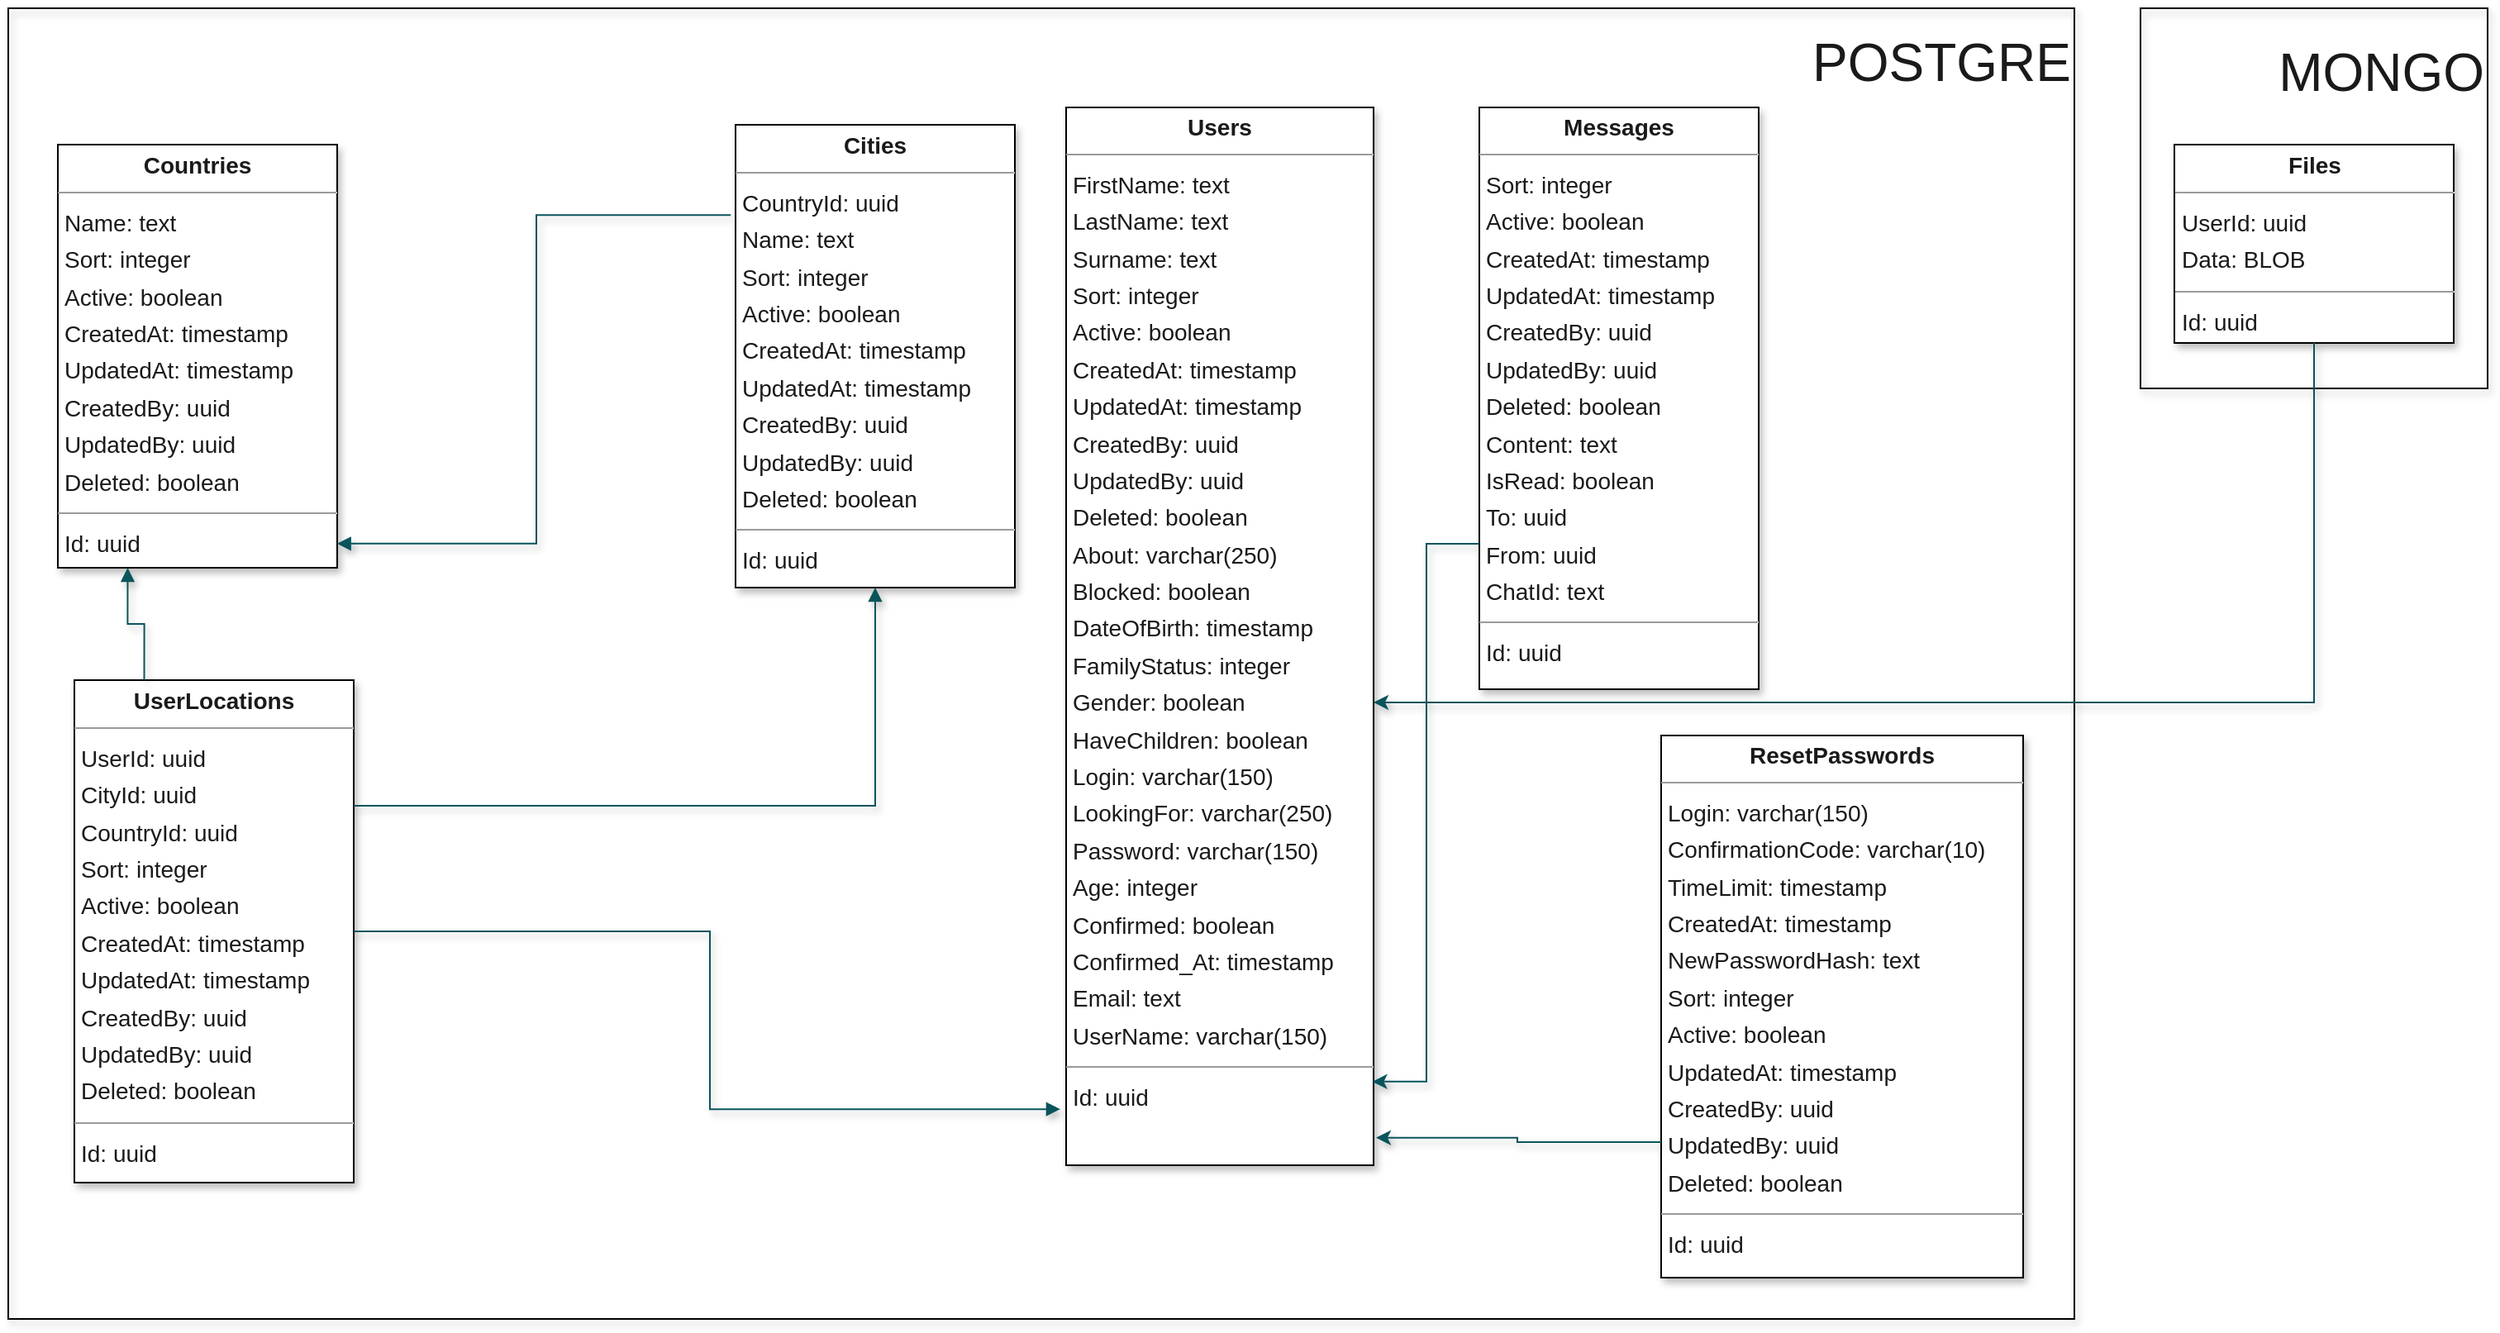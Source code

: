 <mxfile version="20.5.3" type="embed"><diagram id="6AfEMQ4Ep0SOP-dVFCFz" name="Page-1"><mxGraphModel dx="2400" dy="1842" grid="1" gridSize="10" guides="1" tooltips="1" connect="1" arrows="1" fold="1" page="0" pageScale="1" pageWidth="850" pageHeight="1100" background="#ffffff" math="0" shadow="0"><root><mxCell id="0"/><mxCell id="1" parent="0"/><mxCell id="17" value="MONGO&lt;br&gt;&lt;br&gt;&lt;br&gt;&lt;br&gt;&lt;br&gt;" style="rounded=0;whiteSpace=wrap;html=1;strokeColor=#000000;fontSize=32;fontColor=#1A1A1A;fillColor=none;align=right;shadow=1;" vertex="1" parent="1"><mxGeometry x="970" y="-120" width="210" height="230" as="geometry"/></mxCell><mxCell id="16" value="&lt;div style=&quot;text-align: justify;&quot;&gt;&lt;span style=&quot;font-size: 32px; background-color: initial;&quot;&gt;POSTGRE&lt;/span&gt;&lt;/div&gt;&lt;div style=&quot;text-align: justify;&quot;&gt;&lt;span style=&quot;font-size: 32px; background-color: initial;&quot;&gt;&lt;br&gt;&lt;/span&gt;&lt;/div&gt;&lt;div style=&quot;text-align: justify;&quot;&gt;&lt;span style=&quot;font-size: 32px; background-color: initial;&quot;&gt;&lt;br&gt;&lt;/span&gt;&lt;/div&gt;&lt;div style=&quot;text-align: justify;&quot;&gt;&lt;span style=&quot;font-size: 32px; background-color: initial;&quot;&gt;&lt;br&gt;&lt;/span&gt;&lt;/div&gt;&lt;div style=&quot;text-align: justify;&quot;&gt;&lt;span style=&quot;font-size: 32px; background-color: initial;&quot;&gt;&lt;br&gt;&lt;/span&gt;&lt;/div&gt;&lt;div style=&quot;text-align: justify;&quot;&gt;&lt;span style=&quot;font-size: 32px; background-color: initial;&quot;&gt;&lt;br&gt;&lt;/span&gt;&lt;/div&gt;&lt;div style=&quot;text-align: justify;&quot;&gt;&lt;span style=&quot;font-size: 32px; background-color: initial;&quot;&gt;&lt;br&gt;&lt;/span&gt;&lt;/div&gt;&lt;div style=&quot;text-align: justify;&quot;&gt;&lt;span style=&quot;font-size: 32px; background-color: initial;&quot;&gt;&lt;br&gt;&lt;/span&gt;&lt;/div&gt;&lt;div style=&quot;text-align: justify;&quot;&gt;&lt;span style=&quot;font-size: 32px; background-color: initial;&quot;&gt;&lt;br&gt;&lt;/span&gt;&lt;/div&gt;&lt;div style=&quot;text-align: justify;&quot;&gt;&lt;span style=&quot;font-size: 32px; background-color: initial;&quot;&gt;&lt;br&gt;&lt;/span&gt;&lt;/div&gt;&lt;div style=&quot;text-align: justify;&quot;&gt;&lt;span style=&quot;font-size: 32px; background-color: initial;&quot;&gt;&lt;br&gt;&lt;/span&gt;&lt;/div&gt;&lt;div style=&quot;text-align: justify;&quot;&gt;&lt;span style=&quot;font-size: 32px; background-color: initial;&quot;&gt;&lt;br&gt;&lt;/span&gt;&lt;/div&gt;&lt;div style=&quot;text-align: justify;&quot;&gt;&lt;span style=&quot;font-size: 32px; background-color: initial;&quot;&gt;&lt;br&gt;&lt;/span&gt;&lt;/div&gt;&lt;div style=&quot;text-align: justify;&quot;&gt;&lt;span style=&quot;font-size: 32px; background-color: initial;&quot;&gt;&lt;br&gt;&lt;/span&gt;&lt;/div&gt;&lt;div style=&quot;text-align: justify;&quot;&gt;&lt;span style=&quot;font-size: 32px; background-color: initial;&quot;&gt;&lt;br&gt;&lt;/span&gt;&lt;/div&gt;&lt;div style=&quot;text-align: justify;&quot;&gt;&lt;span style=&quot;font-size: 32px; background-color: initial;&quot;&gt;&lt;br&gt;&lt;/span&gt;&lt;/div&gt;&lt;div style=&quot;text-align: justify;&quot;&gt;&lt;span style=&quot;font-size: 32px; background-color: initial;&quot;&gt;&lt;br&gt;&lt;/span&gt;&lt;/div&gt;&lt;div style=&quot;text-align: justify;&quot;&gt;&lt;span style=&quot;font-size: 32px; background-color: initial;&quot;&gt;&lt;br&gt;&lt;/span&gt;&lt;/div&gt;&lt;div style=&quot;text-align: justify;&quot;&gt;&lt;span style=&quot;font-size: 32px; background-color: initial;&quot;&gt;&lt;br&gt;&lt;/span&gt;&lt;/div&gt;&lt;div style=&quot;text-align: justify;&quot;&gt;&lt;span style=&quot;font-size: 32px; background-color: initial;&quot;&gt;&lt;br&gt;&lt;/span&gt;&lt;/div&gt;" style="rounded=0;whiteSpace=wrap;html=1;strokeColor=#000000;fontColor=#1A1A1A;fillColor=none;align=right;shadow=1;" vertex="1" parent="1"><mxGeometry x="-320" y="-120" width="1250" height="793" as="geometry"/></mxCell><mxCell id="node4" value="&lt;p style=&quot;margin:0px;margin-top:4px;text-align:center;&quot;&gt;&lt;b&gt;Cities&lt;/b&gt;&lt;/p&gt;&lt;hr size=&quot;1&quot;/&gt;&lt;p style=&quot;margin:0 0 0 4px;line-height:1.6;&quot;&gt; CountryId: uuid&lt;br/&gt; Name: text&lt;br/&gt; Sort: integer&lt;br/&gt; Active: boolean&lt;br/&gt; CreatedAt: timestamp&lt;br/&gt; UpdatedAt: timestamp&lt;br/&gt; CreatedBy: uuid&lt;br/&gt; UpdatedBy: uuid&lt;br/&gt; Deleted: boolean&lt;/p&gt;&lt;hr size=&quot;1&quot;/&gt;&lt;p style=&quot;margin:0 0 0 4px;line-height:1.6;&quot;&gt; Id: uuid&lt;/p&gt;" style="verticalAlign=top;align=left;overflow=fill;fontSize=14;fontFamily=Helvetica;html=1;rounded=0;shadow=1;comic=0;labelBackgroundColor=none;strokeWidth=1;fillColor=#FFFFFF;strokeColor=#000000;fontColor=#1A1A1A;" parent="1" vertex="1"><mxGeometry x="120" y="-49.5" width="169" height="280" as="geometry"/></mxCell><mxCell id="node5" value="&lt;p style=&quot;margin:0px;margin-top:4px;text-align:center;&quot;&gt;&lt;b&gt;Countries&lt;/b&gt;&lt;/p&gt;&lt;hr size=&quot;1&quot;/&gt;&lt;p style=&quot;margin:0 0 0 4px;line-height:1.6;&quot;&gt; Name: text&lt;br/&gt; Sort: integer&lt;br/&gt; Active: boolean&lt;br/&gt; CreatedAt: timestamp&lt;br/&gt; UpdatedAt: timestamp&lt;br/&gt; CreatedBy: uuid&lt;br/&gt; UpdatedBy: uuid&lt;br/&gt; Deleted: boolean&lt;/p&gt;&lt;hr size=&quot;1&quot;/&gt;&lt;p style=&quot;margin:0 0 0 4px;line-height:1.6;&quot;&gt; Id: uuid&lt;/p&gt;" style="verticalAlign=top;align=left;overflow=fill;fontSize=14;fontFamily=Helvetica;html=1;rounded=0;shadow=1;comic=0;labelBackgroundColor=none;strokeWidth=1;fillColor=#FFFFFF;strokeColor=#000000;fontColor=#1A1A1A;" parent="1" vertex="1"><mxGeometry x="-290" y="-37.5" width="169" height="256" as="geometry"/></mxCell><mxCell id="node0" value="&lt;p style=&quot;margin:0px;margin-top:4px;text-align:center;&quot;&gt;&lt;b&gt;Messages&lt;/b&gt;&lt;/p&gt;&lt;hr size=&quot;1&quot;/&gt;&lt;p style=&quot;margin:0 0 0 4px;line-height:1.6;&quot;&gt; Sort: integer&lt;br/&gt; Active: boolean&lt;br/&gt; CreatedAt: timestamp&lt;br/&gt; UpdatedAt: timestamp&lt;br/&gt; CreatedBy: uuid&lt;br/&gt; UpdatedBy: uuid&lt;br/&gt; Deleted: boolean&lt;br/&gt; Content: text&lt;br/&gt; IsRead: boolean&lt;br/&gt; To: uuid&lt;br/&gt; From: uuid&lt;br/&gt; ChatId: text&lt;/p&gt;&lt;hr size=&quot;1&quot;/&gt;&lt;p style=&quot;margin:0 0 0 4px;line-height:1.6;&quot;&gt; Id: uuid&lt;/p&gt;" style="verticalAlign=top;align=left;overflow=fill;fontSize=14;fontFamily=Helvetica;html=1;rounded=0;shadow=1;comic=0;labelBackgroundColor=none;strokeWidth=1;strokeColor=#000000;fillColor=#FFFFFF;fontColor=#1A1A1A;" parent="1" vertex="1"><mxGeometry x="570" y="-60" width="169" height="352" as="geometry"/></mxCell><mxCell id="node6" value="&lt;p style=&quot;margin:0px;margin-top:4px;text-align:center;&quot;&gt;&lt;b&gt;ResetPasswords&lt;/b&gt;&lt;/p&gt;&lt;hr size=&quot;1&quot;/&gt;&lt;p style=&quot;margin:0 0 0 4px;line-height:1.6;&quot;&gt; Login: varchar(150)&lt;br/&gt; ConfirmationCode: varchar(10)&lt;br/&gt; TimeLimit: timestamp&lt;br/&gt; CreatedAt: timestamp&lt;br/&gt; NewPasswordHash: text&lt;br/&gt; Sort: integer&lt;br/&gt; Active: boolean&lt;br/&gt; UpdatedAt: timestamp&lt;br/&gt; CreatedBy: uuid&lt;br/&gt; UpdatedBy: uuid&lt;br/&gt; Deleted: boolean&lt;/p&gt;&lt;hr size=&quot;1&quot;/&gt;&lt;p style=&quot;margin:0 0 0 4px;line-height:1.6;&quot;&gt; Id: uuid&lt;/p&gt;" style="verticalAlign=top;align=left;overflow=fill;fontSize=14;fontFamily=Helvetica;html=1;rounded=0;shadow=1;comic=0;labelBackgroundColor=none;strokeWidth=1;fillColor=#FFFFFF;strokeColor=#000000;fontColor=#1A1A1A;" parent="1" vertex="1"><mxGeometry x="680" y="320" width="219" height="328" as="geometry"/></mxCell><mxCell id="node1" value="&lt;p style=&quot;margin:0px;margin-top:4px;text-align:center;&quot;&gt;&lt;b&gt;UserLocations&lt;/b&gt;&lt;/p&gt;&lt;hr size=&quot;1&quot;/&gt;&lt;p style=&quot;margin:0 0 0 4px;line-height:1.6;&quot;&gt; UserId: uuid&lt;br/&gt; CityId: uuid&lt;br/&gt; CountryId: uuid&lt;br/&gt; Sort: integer&lt;br/&gt; Active: boolean&lt;br/&gt; CreatedAt: timestamp&lt;br/&gt; UpdatedAt: timestamp&lt;br/&gt; CreatedBy: uuid&lt;br/&gt; UpdatedBy: uuid&lt;br/&gt; Deleted: boolean&lt;/p&gt;&lt;hr size=&quot;1&quot;/&gt;&lt;p style=&quot;margin:0 0 0 4px;line-height:1.6;&quot;&gt; Id: uuid&lt;/p&gt;" style="verticalAlign=top;align=left;overflow=fill;fontSize=14;fontFamily=Helvetica;html=1;rounded=0;shadow=1;comic=0;labelBackgroundColor=none;strokeWidth=1;fillColor=#FFFFFF;strokeColor=#000000;fontColor=#1A1A1A;" parent="1" vertex="1"><mxGeometry x="-280" y="286.5" width="169" height="304" as="geometry"/></mxCell><mxCell id="node2" value="&lt;p style=&quot;margin:0px;margin-top:4px;text-align:center;&quot;&gt;&lt;b&gt;Users&lt;/b&gt;&lt;/p&gt;&lt;hr size=&quot;1&quot;/&gt;&lt;p style=&quot;margin:0 0 0 4px;line-height:1.6;&quot;&gt; FirstName: text&lt;br/&gt; LastName: text&lt;br/&gt; Surname: text&lt;br/&gt; Sort: integer&lt;br/&gt; Active: boolean&lt;br/&gt; CreatedAt: timestamp&lt;br/&gt; UpdatedAt: timestamp&lt;br/&gt; CreatedBy: uuid&lt;br/&gt; UpdatedBy: uuid&lt;br/&gt; Deleted: boolean&lt;br/&gt; About: varchar(250)&lt;br/&gt; Blocked: boolean&lt;br/&gt; DateOfBirth: timestamp&lt;br/&gt; FamilyStatus: integer&lt;br/&gt; Gender: boolean&lt;br/&gt; HaveChildren: boolean&lt;br/&gt; Login: varchar(150)&lt;br/&gt; LookingFor: varchar(250)&lt;br/&gt; Password: varchar(150)&lt;br/&gt; Age: integer&lt;br/&gt; Confirmed: boolean&lt;br/&gt; Confirmed_At: timestamp&lt;br/&gt; Email: text&lt;br/&gt; UserName: varchar(150)&lt;/p&gt;&lt;hr size=&quot;1&quot;/&gt;&lt;p style=&quot;margin:0 0 0 4px;line-height:1.6;&quot;&gt; Id: uuid&lt;/p&gt;" style="verticalAlign=top;align=left;overflow=fill;fontSize=14;fontFamily=Helvetica;html=1;rounded=0;shadow=1;comic=0;labelBackgroundColor=none;strokeWidth=1;fillColor=#FFFFFF;strokeColor=#000000;fontColor=#1A1A1A;" parent="1" vertex="1"><mxGeometry x="320" y="-60" width="186" height="640" as="geometry"/></mxCell><mxCell id="edge2" value="" style="html=1;rounded=0;edgeStyle=orthogonalEdgeStyle;dashed=0;startArrow=none;endArrow=block;endSize=6;exitX=-0.017;exitY=0.195;exitDx=0;exitDy=0;entryX=0.999;entryY=0.943;entryDx=0;entryDy=0;strokeColor=#09555B;fontColor=#1A1A1A;entryPerimeter=0;exitPerimeter=0;shadow=1;" parent="1" source="node4" target="node5" edge="1"><mxGeometry width="50" height="50" relative="1" as="geometry"/></mxCell><mxCell id="edge1" value="" style="html=1;rounded=0;dashed=0;startArrow=none;endArrow=block;endSize=6;exitX=1;exitY=0.5;exitDx=0;exitDy=0;strokeColor=#09555B;fontColor=#1A1A1A;edgeStyle=orthogonalEdgeStyle;entryX=-0.019;entryY=0.947;entryDx=0;entryDy=0;entryPerimeter=0;shadow=1;" parent="1" source="node1" target="node2" edge="1"><mxGeometry width="50" height="50" relative="1" as="geometry"><mxPoint x="240" y="280" as="targetPoint"/></mxGeometry></mxCell><mxCell id="edge0" value="" style="html=1;rounded=0;dashed=0;startArrow=none;endArrow=block;endSize=6;strokeColor=#09555B;fontColor=#1A1A1A;exitX=1;exitY=0.25;exitDx=0;exitDy=0;shadow=1;edgeStyle=orthogonalEdgeStyle;" parent="1" source="node1" target="node4" edge="1"><mxGeometry width="50" height="50" relative="1" as="geometry"><mxPoint x="-270" y="190" as="sourcePoint"/></mxGeometry></mxCell><mxCell id="3" value="&lt;p style=&quot;margin:0px;margin-top:4px;text-align:center;&quot;&gt;&lt;b&gt;Files&lt;/b&gt;&lt;/p&gt;&lt;hr size=&quot;1&quot;&gt;&lt;p style=&quot;margin:0 0 0 4px;line-height:1.6;&quot;&gt;UserId: uuid&lt;br&gt; Data: BLOB&lt;/p&gt;&lt;hr size=&quot;1&quot;&gt;&lt;p style=&quot;margin:0 0 0 4px;line-height:1.6;&quot;&gt; Id: uuid&lt;/p&gt;" style="verticalAlign=top;align=left;overflow=fill;fontSize=14;fontFamily=Helvetica;html=1;rounded=0;shadow=1;comic=0;labelBackgroundColor=none;strokeWidth=1;strokeColor=#000000;fillColor=#FFFFFF;fontColor=#1A1A1A;" vertex="1" parent="1"><mxGeometry x="990.5" y="-37.5" width="169" height="120" as="geometry"/></mxCell><mxCell id="4" value="" style="endArrow=classic;startArrow=none;html=1;rounded=0;strokeColor=#09555B;fontColor=#1A1A1A;edgeStyle=orthogonalEdgeStyle;endFill=1;startFill=0;shadow=1;" edge="1" parent="1" source="3" target="node2"><mxGeometry width="50" height="50" relative="1" as="geometry"><mxPoint x="170" y="170" as="sourcePoint"/><mxPoint x="400" y="210" as="targetPoint"/><Array as="points"><mxPoint x="370" y="300"/></Array></mxGeometry></mxCell><mxCell id="7" value="" style="endArrow=none;startArrow=classic;html=1;rounded=0;strokeColor=#09555B;fontColor=#1A1A1A;exitX=0.996;exitY=0.921;exitDx=0;exitDy=0;exitPerimeter=0;entryX=0;entryY=0.75;entryDx=0;entryDy=0;edgeStyle=orthogonalEdgeStyle;endFill=0;shadow=1;" edge="1" parent="1" source="node2" target="node0"><mxGeometry width="50" height="50" relative="1" as="geometry"><mxPoint x="380" y="70" as="sourcePoint"/><mxPoint x="430" y="20" as="targetPoint"/></mxGeometry></mxCell><mxCell id="10" value="" style="endArrow=classic;startArrow=none;html=1;rounded=0;strokeColor=#09555B;fontColor=#1A1A1A;exitX=0;exitY=0.75;exitDx=0;exitDy=0;endFill=1;startFill=0;edgeStyle=orthogonalEdgeStyle;entryX=1.008;entryY=0.974;entryDx=0;entryDy=0;entryPerimeter=0;shadow=1;" edge="1" parent="1" source="node6" target="node2"><mxGeometry width="50" height="50" relative="1" as="geometry"><mxPoint x="250" y="330" as="sourcePoint"/><mxPoint x="300" y="280" as="targetPoint"/></mxGeometry></mxCell><mxCell id="12" value="" style="endArrow=block;startArrow=none;html=1;rounded=0;strokeColor=#09555B;fontColor=#1A1A1A;entryX=0.25;entryY=1;entryDx=0;entryDy=0;exitX=0.25;exitY=0;exitDx=0;exitDy=0;edgeStyle=orthogonalEdgeStyle;endFill=1;startFill=0;shadow=1;" edge="1" parent="1" source="node1" target="node5"><mxGeometry width="50" height="50" relative="1" as="geometry"><mxPoint x="-110" y="230" as="sourcePoint"/><mxPoint x="-60" y="180" as="targetPoint"/></mxGeometry></mxCell></root></mxGraphModel></diagram></mxfile>